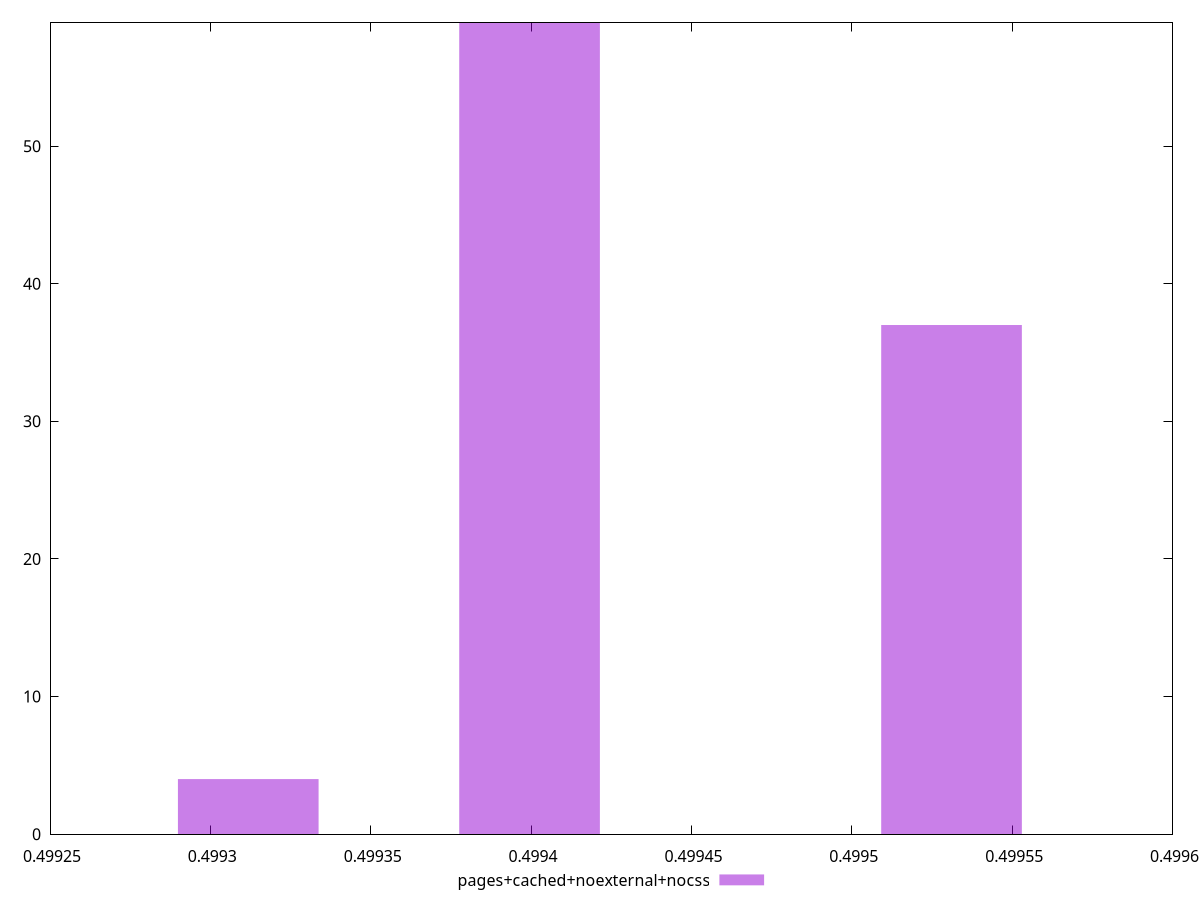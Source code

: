 $_pagesCachedNoexternalNocss <<EOF
0.4993995291905089 59
0.4995311001563095 37
0.4993118152133085 4
EOF
set key outside below
set terminal pngcairo
set output "report_00004_2020-11-02T20-21-41.718Z/uses-rel-preload/pages+cached+noexternal+nocss//hist.png"
set yrange [0:59]
set boxwidth 0.00004385698860020277
set style fill transparent solid 0.5 noborder
plot $_pagesCachedNoexternalNocss title "pages+cached+noexternal+nocss" with boxes ,
